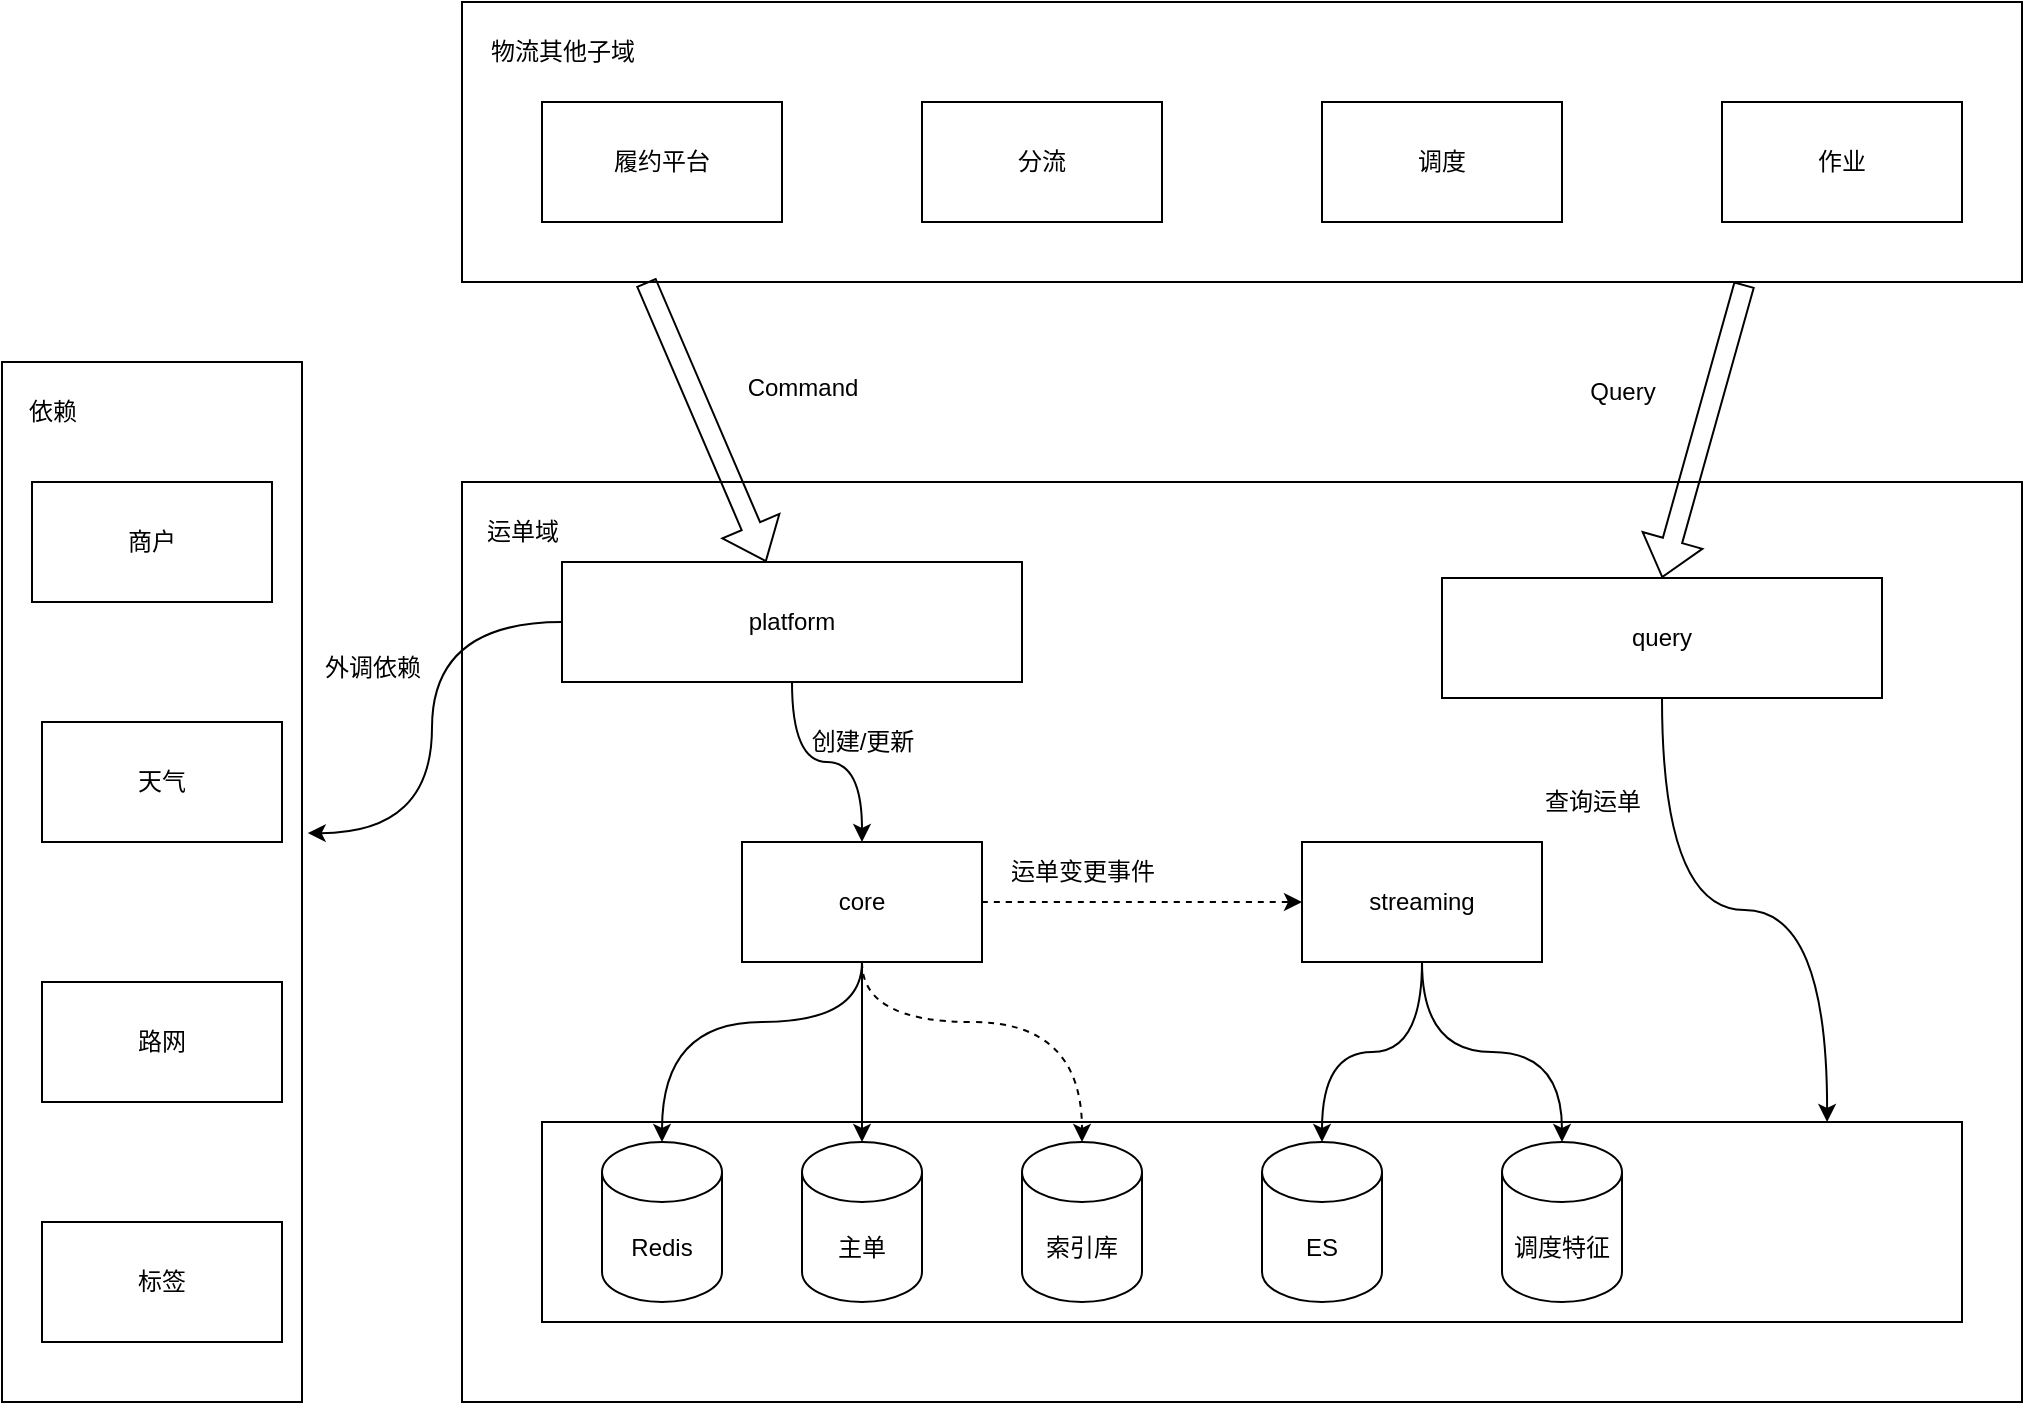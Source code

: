 <mxfile version="27.1.4">
  <diagram name="第 1 页" id="phrF3lBX6Lt7OEs9k7r2">
    <mxGraphModel dx="2178" dy="1885" grid="1" gridSize="10" guides="1" tooltips="1" connect="1" arrows="1" fold="1" page="1" pageScale="1" pageWidth="827" pageHeight="1169" math="0" shadow="0">
      <root>
        <mxCell id="0" />
        <mxCell id="1" parent="0" />
        <mxCell id="4XA3E3U3NZwfJgwgNvVz-11" value="" style="whiteSpace=wrap;html=1;" vertex="1" parent="1">
          <mxGeometry x="200" y="100" width="780" height="460" as="geometry" />
        </mxCell>
        <mxCell id="4XA3E3U3NZwfJgwgNvVz-18" value="" style="whiteSpace=wrap;html=1;" vertex="1" parent="1">
          <mxGeometry x="240" y="420" width="710" height="100" as="geometry" />
        </mxCell>
        <mxCell id="4XA3E3U3NZwfJgwgNvVz-24" style="edgeStyle=orthogonalEdgeStyle;curved=1;rounded=0;orthogonalLoop=1;jettySize=auto;html=1;" edge="1" parent="1" source="4XA3E3U3NZwfJgwgNvVz-1" target="4XA3E3U3NZwfJgwgNvVz-3">
          <mxGeometry relative="1" as="geometry" />
        </mxCell>
        <mxCell id="4XA3E3U3NZwfJgwgNvVz-1" value="platform" style="whiteSpace=wrap;html=1;" vertex="1" parent="1">
          <mxGeometry x="250" y="140" width="230" height="60" as="geometry" />
        </mxCell>
        <mxCell id="4XA3E3U3NZwfJgwgNvVz-2" value="query" style="whiteSpace=wrap;html=1;" vertex="1" parent="1">
          <mxGeometry x="690" y="148" width="220" height="60" as="geometry" />
        </mxCell>
        <mxCell id="4XA3E3U3NZwfJgwgNvVz-36" style="edgeStyle=orthogonalEdgeStyle;curved=1;rounded=0;orthogonalLoop=1;jettySize=auto;html=1;" edge="1" parent="1" source="4XA3E3U3NZwfJgwgNvVz-3" target="4XA3E3U3NZwfJgwgNvVz-19">
          <mxGeometry relative="1" as="geometry">
            <Array as="points">
              <mxPoint x="400" y="370" />
              <mxPoint x="300" y="370" />
            </Array>
          </mxGeometry>
        </mxCell>
        <mxCell id="4XA3E3U3NZwfJgwgNvVz-37" style="edgeStyle=orthogonalEdgeStyle;curved=1;rounded=0;orthogonalLoop=1;jettySize=auto;html=1;dashed=1;" edge="1" parent="1" source="4XA3E3U3NZwfJgwgNvVz-3" target="4XA3E3U3NZwfJgwgNvVz-21">
          <mxGeometry relative="1" as="geometry">
            <Array as="points">
              <mxPoint x="400" y="370" />
              <mxPoint x="510" y="370" />
            </Array>
          </mxGeometry>
        </mxCell>
        <mxCell id="4XA3E3U3NZwfJgwgNvVz-38" style="edgeStyle=orthogonalEdgeStyle;curved=1;rounded=0;orthogonalLoop=1;jettySize=auto;html=1;" edge="1" parent="1" source="4XA3E3U3NZwfJgwgNvVz-3" target="4XA3E3U3NZwfJgwgNvVz-20">
          <mxGeometry relative="1" as="geometry" />
        </mxCell>
        <mxCell id="4XA3E3U3NZwfJgwgNvVz-39" style="edgeStyle=orthogonalEdgeStyle;curved=1;rounded=0;orthogonalLoop=1;jettySize=auto;html=1;dashed=1;" edge="1" parent="1" source="4XA3E3U3NZwfJgwgNvVz-3" target="4XA3E3U3NZwfJgwgNvVz-4">
          <mxGeometry relative="1" as="geometry" />
        </mxCell>
        <mxCell id="4XA3E3U3NZwfJgwgNvVz-3" value="core" style="whiteSpace=wrap;html=1;" vertex="1" parent="1">
          <mxGeometry x="340" y="280" width="120" height="60" as="geometry" />
        </mxCell>
        <mxCell id="4XA3E3U3NZwfJgwgNvVz-44" style="edgeStyle=orthogonalEdgeStyle;curved=1;rounded=0;orthogonalLoop=1;jettySize=auto;html=1;" edge="1" parent="1" source="4XA3E3U3NZwfJgwgNvVz-4" target="4XA3E3U3NZwfJgwgNvVz-22">
          <mxGeometry relative="1" as="geometry" />
        </mxCell>
        <mxCell id="4XA3E3U3NZwfJgwgNvVz-45" style="edgeStyle=orthogonalEdgeStyle;curved=1;rounded=0;orthogonalLoop=1;jettySize=auto;html=1;" edge="1" parent="1" source="4XA3E3U3NZwfJgwgNvVz-4" target="4XA3E3U3NZwfJgwgNvVz-23">
          <mxGeometry relative="1" as="geometry" />
        </mxCell>
        <mxCell id="4XA3E3U3NZwfJgwgNvVz-4" value="streaming" style="whiteSpace=wrap;html=1;" vertex="1" parent="1">
          <mxGeometry x="620" y="280" width="120" height="60" as="geometry" />
        </mxCell>
        <mxCell id="4XA3E3U3NZwfJgwgNvVz-6" value="" style="whiteSpace=wrap;html=1;" vertex="1" parent="1">
          <mxGeometry x="200" y="-140" width="780" height="140" as="geometry" />
        </mxCell>
        <mxCell id="4XA3E3U3NZwfJgwgNvVz-7" value="履约平台" style="whiteSpace=wrap;html=1;" vertex="1" parent="1">
          <mxGeometry x="240" y="-90" width="120" height="60" as="geometry" />
        </mxCell>
        <mxCell id="4XA3E3U3NZwfJgwgNvVz-8" value="分流" style="whiteSpace=wrap;html=1;" vertex="1" parent="1">
          <mxGeometry x="430" y="-90" width="120" height="60" as="geometry" />
        </mxCell>
        <mxCell id="4XA3E3U3NZwfJgwgNvVz-9" value="调度" style="whiteSpace=wrap;html=1;" vertex="1" parent="1">
          <mxGeometry x="630" y="-90" width="120" height="60" as="geometry" />
        </mxCell>
        <mxCell id="4XA3E3U3NZwfJgwgNvVz-10" value="作业" style="whiteSpace=wrap;html=1;" vertex="1" parent="1">
          <mxGeometry x="830" y="-90" width="120" height="60" as="geometry" />
        </mxCell>
        <mxCell id="4XA3E3U3NZwfJgwgNvVz-12" value="运单域" style="text;html=1;align=center;verticalAlign=middle;resizable=0;points=[];autosize=1;strokeColor=none;fillColor=none;" vertex="1" parent="1">
          <mxGeometry x="200" y="110" width="60" height="30" as="geometry" />
        </mxCell>
        <mxCell id="4XA3E3U3NZwfJgwgNvVz-13" value="" style="shape=flexArrow;endArrow=classic;html=1;rounded=0;curved=1;exitX=0.118;exitY=1;exitDx=0;exitDy=0;exitPerimeter=0;" edge="1" parent="1" source="4XA3E3U3NZwfJgwgNvVz-6" target="4XA3E3U3NZwfJgwgNvVz-1">
          <mxGeometry width="50" height="50" relative="1" as="geometry">
            <mxPoint x="280" y="10" as="sourcePoint" />
            <mxPoint x="280" y="70" as="targetPoint" />
          </mxGeometry>
        </mxCell>
        <mxCell id="4XA3E3U3NZwfJgwgNvVz-14" value="Command" style="text;html=1;align=center;verticalAlign=middle;resizable=0;points=[];autosize=1;strokeColor=none;fillColor=none;" vertex="1" parent="1">
          <mxGeometry x="330" y="38" width="80" height="30" as="geometry" />
        </mxCell>
        <mxCell id="4XA3E3U3NZwfJgwgNvVz-15" value="" style="shape=flexArrow;endArrow=classic;html=1;rounded=0;curved=1;exitX=0.822;exitY=1.008;exitDx=0;exitDy=0;exitPerimeter=0;entryX=0.5;entryY=0;entryDx=0;entryDy=0;" edge="1" parent="1" source="4XA3E3U3NZwfJgwgNvVz-6" target="4XA3E3U3NZwfJgwgNvVz-2">
          <mxGeometry width="50" height="50" relative="1" as="geometry">
            <mxPoint x="710" as="sourcePoint" />
            <mxPoint x="763" y="130" as="targetPoint" />
          </mxGeometry>
        </mxCell>
        <mxCell id="4XA3E3U3NZwfJgwgNvVz-16" value="Query" style="text;html=1;align=center;verticalAlign=middle;resizable=0;points=[];autosize=1;strokeColor=none;fillColor=none;" vertex="1" parent="1">
          <mxGeometry x="750" y="40" width="60" height="30" as="geometry" />
        </mxCell>
        <mxCell id="4XA3E3U3NZwfJgwgNvVz-17" value="物流其他子域" style="text;html=1;align=center;verticalAlign=middle;resizable=0;points=[];autosize=1;strokeColor=none;fillColor=none;" vertex="1" parent="1">
          <mxGeometry x="200" y="-130" width="100" height="30" as="geometry" />
        </mxCell>
        <mxCell id="4XA3E3U3NZwfJgwgNvVz-19" value="Redis" style="shape=cylinder3;whiteSpace=wrap;html=1;boundedLbl=1;backgroundOutline=1;size=15;" vertex="1" parent="1">
          <mxGeometry x="270" y="430" width="60" height="80" as="geometry" />
        </mxCell>
        <mxCell id="4XA3E3U3NZwfJgwgNvVz-20" value="主单" style="shape=cylinder3;whiteSpace=wrap;html=1;boundedLbl=1;backgroundOutline=1;size=15;" vertex="1" parent="1">
          <mxGeometry x="370" y="430" width="60" height="80" as="geometry" />
        </mxCell>
        <mxCell id="4XA3E3U3NZwfJgwgNvVz-21" value="索引库" style="shape=cylinder3;whiteSpace=wrap;html=1;boundedLbl=1;backgroundOutline=1;size=15;" vertex="1" parent="1">
          <mxGeometry x="480" y="430" width="60" height="80" as="geometry" />
        </mxCell>
        <mxCell id="4XA3E3U3NZwfJgwgNvVz-22" value="ES" style="shape=cylinder3;whiteSpace=wrap;html=1;boundedLbl=1;backgroundOutline=1;size=15;" vertex="1" parent="1">
          <mxGeometry x="600" y="430" width="60" height="80" as="geometry" />
        </mxCell>
        <mxCell id="4XA3E3U3NZwfJgwgNvVz-23" value="调度特征" style="shape=cylinder3;whiteSpace=wrap;html=1;boundedLbl=1;backgroundOutline=1;size=15;" vertex="1" parent="1">
          <mxGeometry x="720" y="430" width="60" height="80" as="geometry" />
        </mxCell>
        <mxCell id="4XA3E3U3NZwfJgwgNvVz-25" value="" style="whiteSpace=wrap;html=1;" vertex="1" parent="1">
          <mxGeometry x="-30" y="40" width="150" height="520" as="geometry" />
        </mxCell>
        <mxCell id="4XA3E3U3NZwfJgwgNvVz-26" value="依赖" style="text;html=1;align=center;verticalAlign=middle;resizable=0;points=[];autosize=1;strokeColor=none;fillColor=none;" vertex="1" parent="1">
          <mxGeometry x="-30" y="50" width="50" height="30" as="geometry" />
        </mxCell>
        <mxCell id="4XA3E3U3NZwfJgwgNvVz-27" value="商户" style="whiteSpace=wrap;html=1;" vertex="1" parent="1">
          <mxGeometry x="-15" y="100" width="120" height="60" as="geometry" />
        </mxCell>
        <mxCell id="4XA3E3U3NZwfJgwgNvVz-28" value="天气" style="whiteSpace=wrap;html=1;" vertex="1" parent="1">
          <mxGeometry x="-10" y="220" width="120" height="60" as="geometry" />
        </mxCell>
        <mxCell id="4XA3E3U3NZwfJgwgNvVz-29" value="路网" style="whiteSpace=wrap;html=1;" vertex="1" parent="1">
          <mxGeometry x="-10" y="350" width="120" height="60" as="geometry" />
        </mxCell>
        <mxCell id="4XA3E3U3NZwfJgwgNvVz-30" value="标签" style="whiteSpace=wrap;html=1;" vertex="1" parent="1">
          <mxGeometry x="-10" y="470" width="120" height="60" as="geometry" />
        </mxCell>
        <mxCell id="4XA3E3U3NZwfJgwgNvVz-31" style="edgeStyle=orthogonalEdgeStyle;curved=1;rounded=0;orthogonalLoop=1;jettySize=auto;html=1;entryX=1.019;entryY=0.453;entryDx=0;entryDy=0;entryPerimeter=0;" edge="1" parent="1" source="4XA3E3U3NZwfJgwgNvVz-1" target="4XA3E3U3NZwfJgwgNvVz-25">
          <mxGeometry relative="1" as="geometry" />
        </mxCell>
        <mxCell id="4XA3E3U3NZwfJgwgNvVz-33" value="外调依赖" style="text;html=1;align=center;verticalAlign=middle;resizable=0;points=[];autosize=1;strokeColor=none;fillColor=none;" vertex="1" parent="1">
          <mxGeometry x="120" y="178" width="70" height="30" as="geometry" />
        </mxCell>
        <mxCell id="4XA3E3U3NZwfJgwgNvVz-35" value="创建/更新" style="text;html=1;align=center;verticalAlign=middle;resizable=0;points=[];autosize=1;strokeColor=none;fillColor=none;" vertex="1" parent="1">
          <mxGeometry x="365" y="215" width="70" height="30" as="geometry" />
        </mxCell>
        <mxCell id="4XA3E3U3NZwfJgwgNvVz-40" value="运单变更事件" style="text;html=1;align=center;verticalAlign=middle;resizable=0;points=[];autosize=1;strokeColor=none;fillColor=none;" vertex="1" parent="1">
          <mxGeometry x="460" y="280" width="100" height="30" as="geometry" />
        </mxCell>
        <mxCell id="4XA3E3U3NZwfJgwgNvVz-41" style="edgeStyle=orthogonalEdgeStyle;curved=1;rounded=0;orthogonalLoop=1;jettySize=auto;html=1;entryX=0.905;entryY=0;entryDx=0;entryDy=0;entryPerimeter=0;" edge="1" parent="1" source="4XA3E3U3NZwfJgwgNvVz-2" target="4XA3E3U3NZwfJgwgNvVz-18">
          <mxGeometry relative="1" as="geometry" />
        </mxCell>
        <mxCell id="4XA3E3U3NZwfJgwgNvVz-43" value="查询运单" style="text;html=1;align=center;verticalAlign=middle;resizable=0;points=[];autosize=1;strokeColor=none;fillColor=none;" vertex="1" parent="1">
          <mxGeometry x="730" y="245" width="70" height="30" as="geometry" />
        </mxCell>
      </root>
    </mxGraphModel>
  </diagram>
</mxfile>
